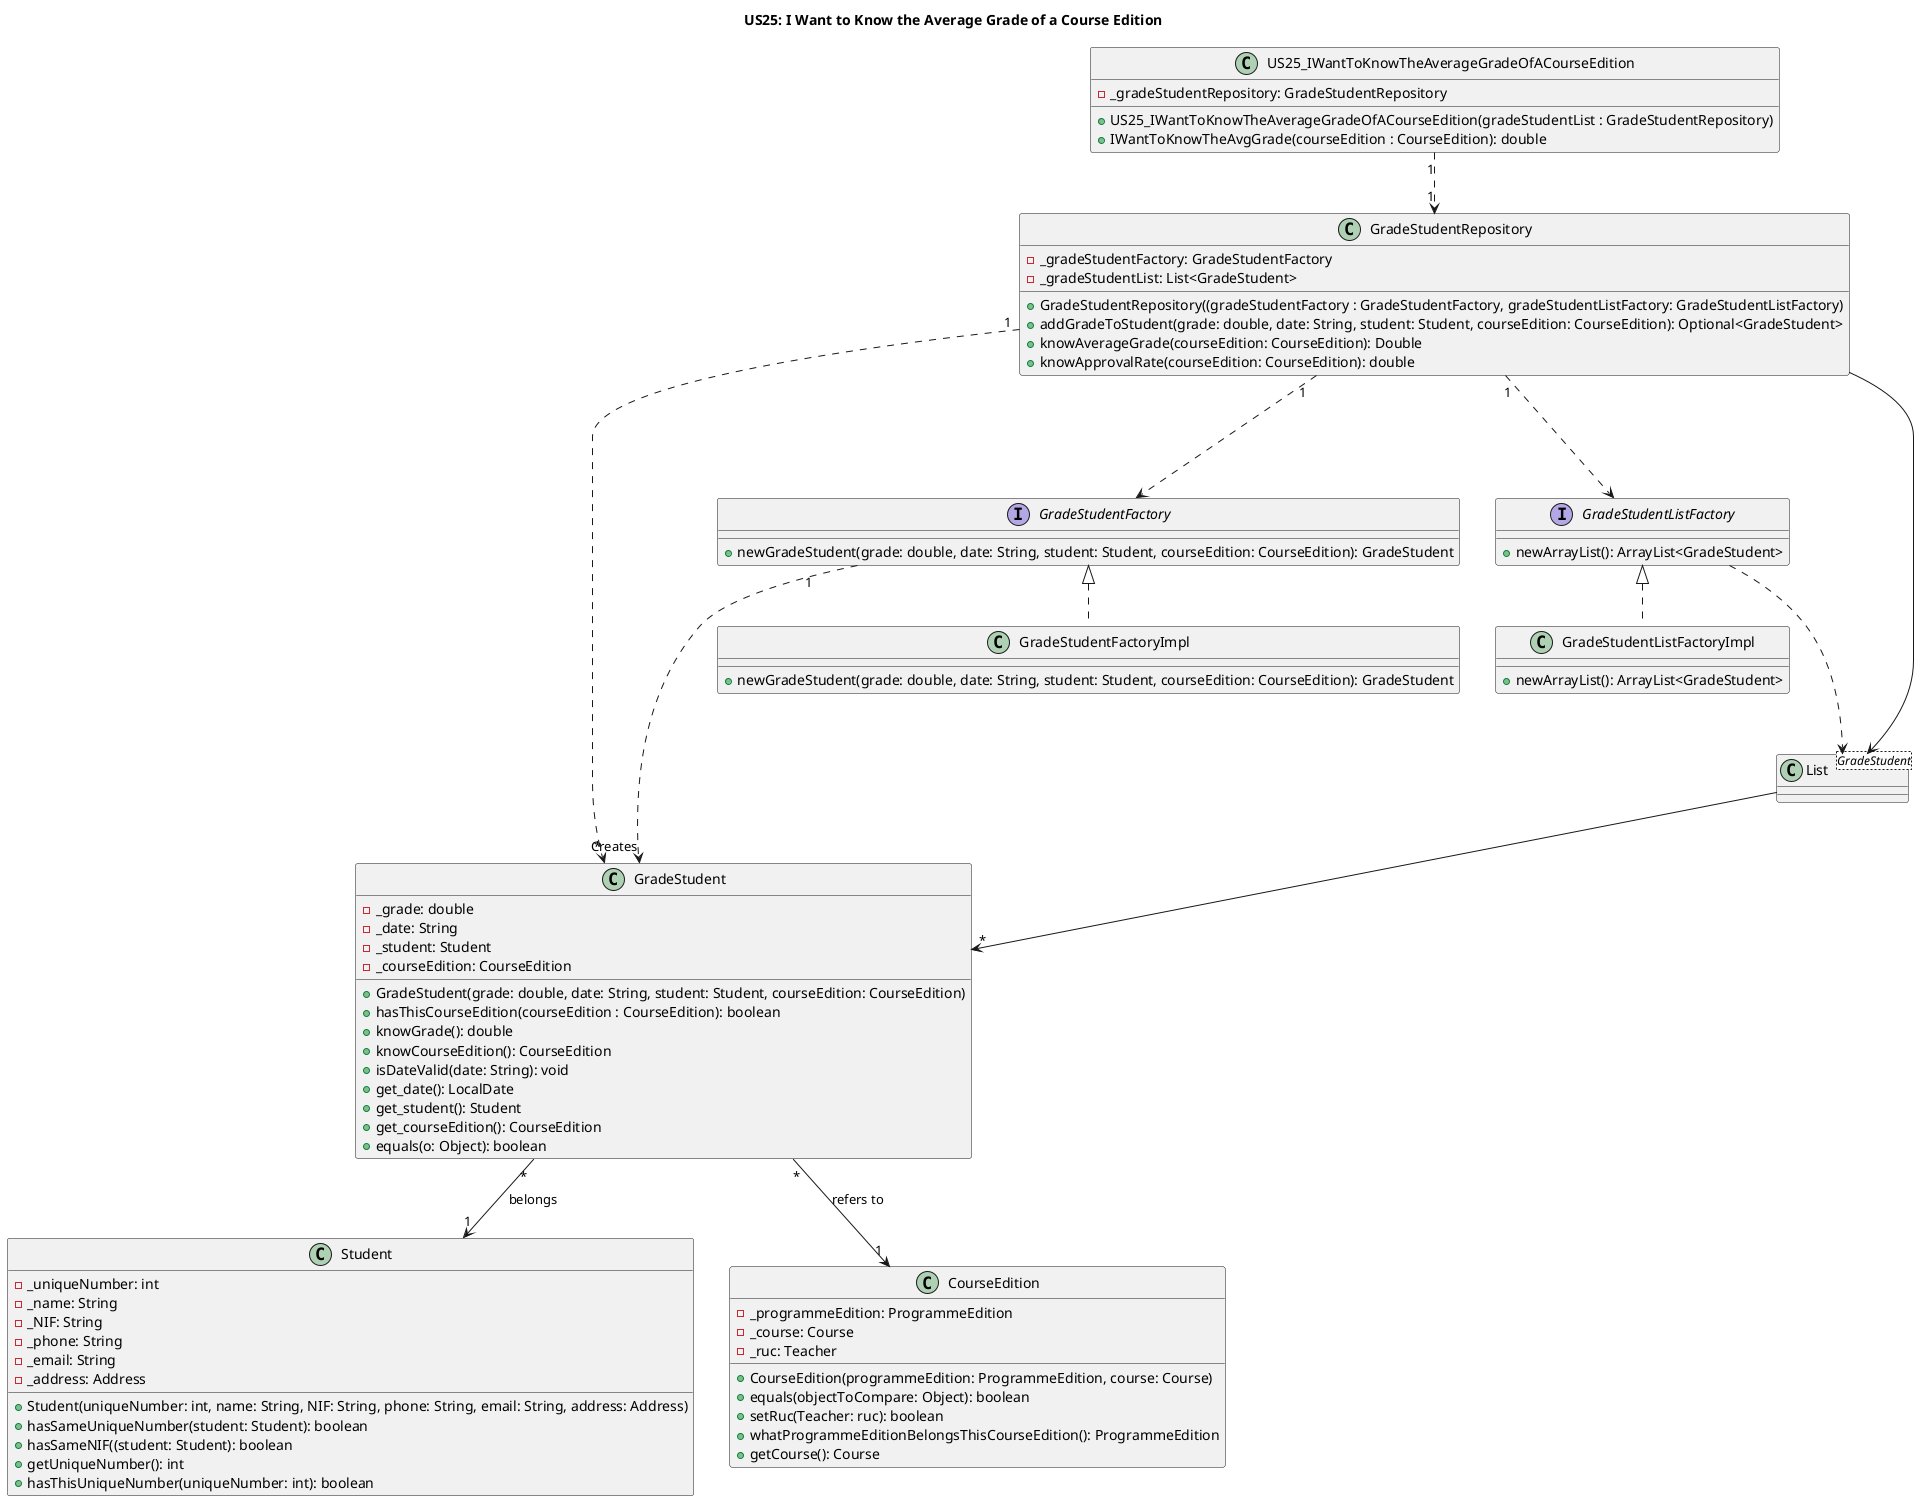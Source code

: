 @startuml
title US25: I Want to Know the Average Grade of a Course Edition
'left to right direction

class US25_IWantToKnowTheAverageGradeOfACourseEdition {
    -_gradeStudentRepository: GradeStudentRepository
    +US25_IWantToKnowTheAverageGradeOfACourseEdition(gradeStudentList : GradeStudentRepository)
    +IWantToKnowTheAvgGrade(courseEdition : CourseEdition): double
}

class GradeStudent {
    -_grade: double
    -_date: String
    -_student: Student
    -_courseEdition: CourseEdition
    +GradeStudent(grade: double, date: String, student: Student, courseEdition: CourseEdition)
    +hasThisCourseEdition(courseEdition : CourseEdition): boolean
    +knowGrade(): double
    +knowCourseEdition(): CourseEdition
    +isDateValid(date: String): void
    +get_date(): LocalDate
    +get_student(): Student
    +get_courseEdition(): CourseEdition
    +equals(o: Object): boolean
}

interface GradeStudentFactory {
    +newGradeStudent(grade: double, date: String, student: Student, courseEdition: CourseEdition): GradeStudent
}

class GradeStudentFactoryImpl {
    +newGradeStudent(grade: double, date: String, student: Student, courseEdition: CourseEdition): GradeStudent
}

interface GradeStudentListFactory {
    +newArrayList(): ArrayList<GradeStudent>
}

class GradeStudentListFactoryImpl {
    +newArrayList(): ArrayList<GradeStudent>
}

class GradeStudentRepository {
    -_gradeStudentFactory: GradeStudentFactory
    -_gradeStudentList: List<GradeStudent>
    +GradeStudentRepository((gradeStudentFactory : GradeStudentFactory, gradeStudentListFactory: GradeStudentListFactory)
    +addGradeToStudent(grade: double, date: String, student: Student, courseEdition: CourseEdition): Optional<GradeStudent>
    +knowAverageGrade(courseEdition: CourseEdition): Double
    +knowApprovalRate(courseEdition: CourseEdition): double
}

class List<GradeStudent> {
}

class Student {
    -_uniqueNumber: int
    -_name: String
    -_NIF: String
    -_phone: String
    -_email: String
    -_address: Address
    +Student(uniqueNumber: int, name: String, NIF: String, phone: String, email: String, address: Address)
    +hasSameUniqueNumber(student: Student): boolean
    +hasSameNIF((student: Student): boolean
    +getUniqueNumber(): int
    +hasThisUniqueNumber(uniqueNumber: int): boolean
}

class CourseEdition {
    -_programmeEdition: ProgrammeEdition
    -_course: Course
    -_ruc: Teacher
    +CourseEdition(programmeEdition: ProgrammeEdition, course: Course)
    +equals(objectToCompare: Object): boolean
    +setRuc(Teacher: ruc): boolean
    +whatProgrammeEditionBelongsThisCourseEdition(): ProgrammeEdition
    +getCourse(): Course
}


GradeStudent "*" --> "1" Student: belongs
GradeStudent "*" --> "1" CourseEdition: refers to
GradeStudentRepository "1" ...> GradeStudentFactory
GradeStudentFactory "1" ...> "Creates" GradeStudent
GradeStudentRepository "1" ...> "*" GradeStudent
GradeStudentRepository "1" ...> GradeStudentListFactory
GradeStudentListFactory <|.. GradeStudentListFactoryImpl
GradeStudentListFactory  ...>  List
GradeStudentRepository  -->  List
List --> "*" GradeStudent
GradeStudentFactory  <|.. GradeStudentFactoryImpl

US25_IWantToKnowTheAverageGradeOfACourseEdition "1" ..> "1" GradeStudentRepository
@enduml